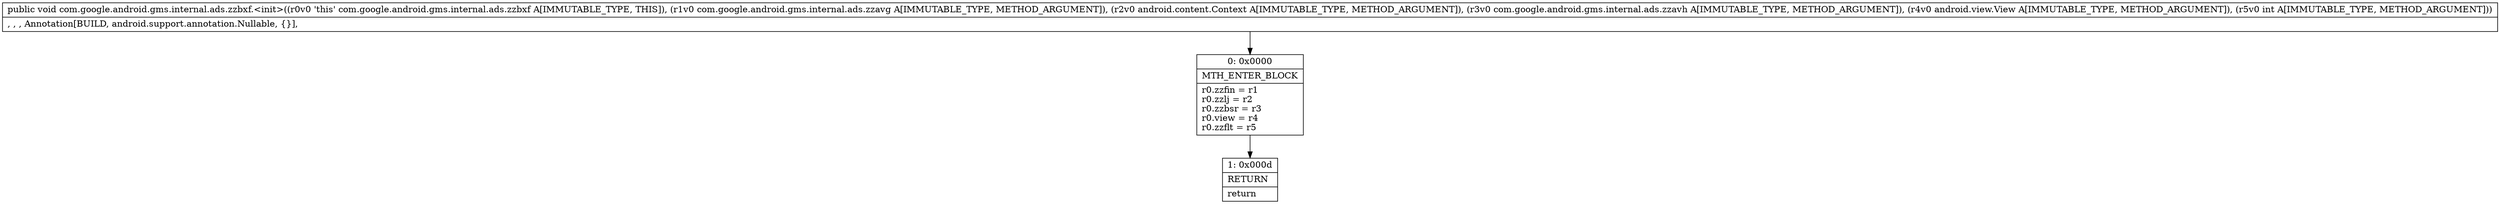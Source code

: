 digraph "CFG forcom.google.android.gms.internal.ads.zzbxf.\<init\>(Lcom\/google\/android\/gms\/internal\/ads\/zzavg;Landroid\/content\/Context;Lcom\/google\/android\/gms\/internal\/ads\/zzavh;Landroid\/view\/View;I)V" {
Node_0 [shape=record,label="{0\:\ 0x0000|MTH_ENTER_BLOCK\l|r0.zzfin = r1\lr0.zzlj = r2\lr0.zzbsr = r3\lr0.view = r4\lr0.zzflt = r5\l}"];
Node_1 [shape=record,label="{1\:\ 0x000d|RETURN\l|return\l}"];
MethodNode[shape=record,label="{public void com.google.android.gms.internal.ads.zzbxf.\<init\>((r0v0 'this' com.google.android.gms.internal.ads.zzbxf A[IMMUTABLE_TYPE, THIS]), (r1v0 com.google.android.gms.internal.ads.zzavg A[IMMUTABLE_TYPE, METHOD_ARGUMENT]), (r2v0 android.content.Context A[IMMUTABLE_TYPE, METHOD_ARGUMENT]), (r3v0 com.google.android.gms.internal.ads.zzavh A[IMMUTABLE_TYPE, METHOD_ARGUMENT]), (r4v0 android.view.View A[IMMUTABLE_TYPE, METHOD_ARGUMENT]), (r5v0 int A[IMMUTABLE_TYPE, METHOD_ARGUMENT]))  | , , , Annotation[BUILD, android.support.annotation.Nullable, \{\}], \l}"];
MethodNode -> Node_0;
Node_0 -> Node_1;
}

